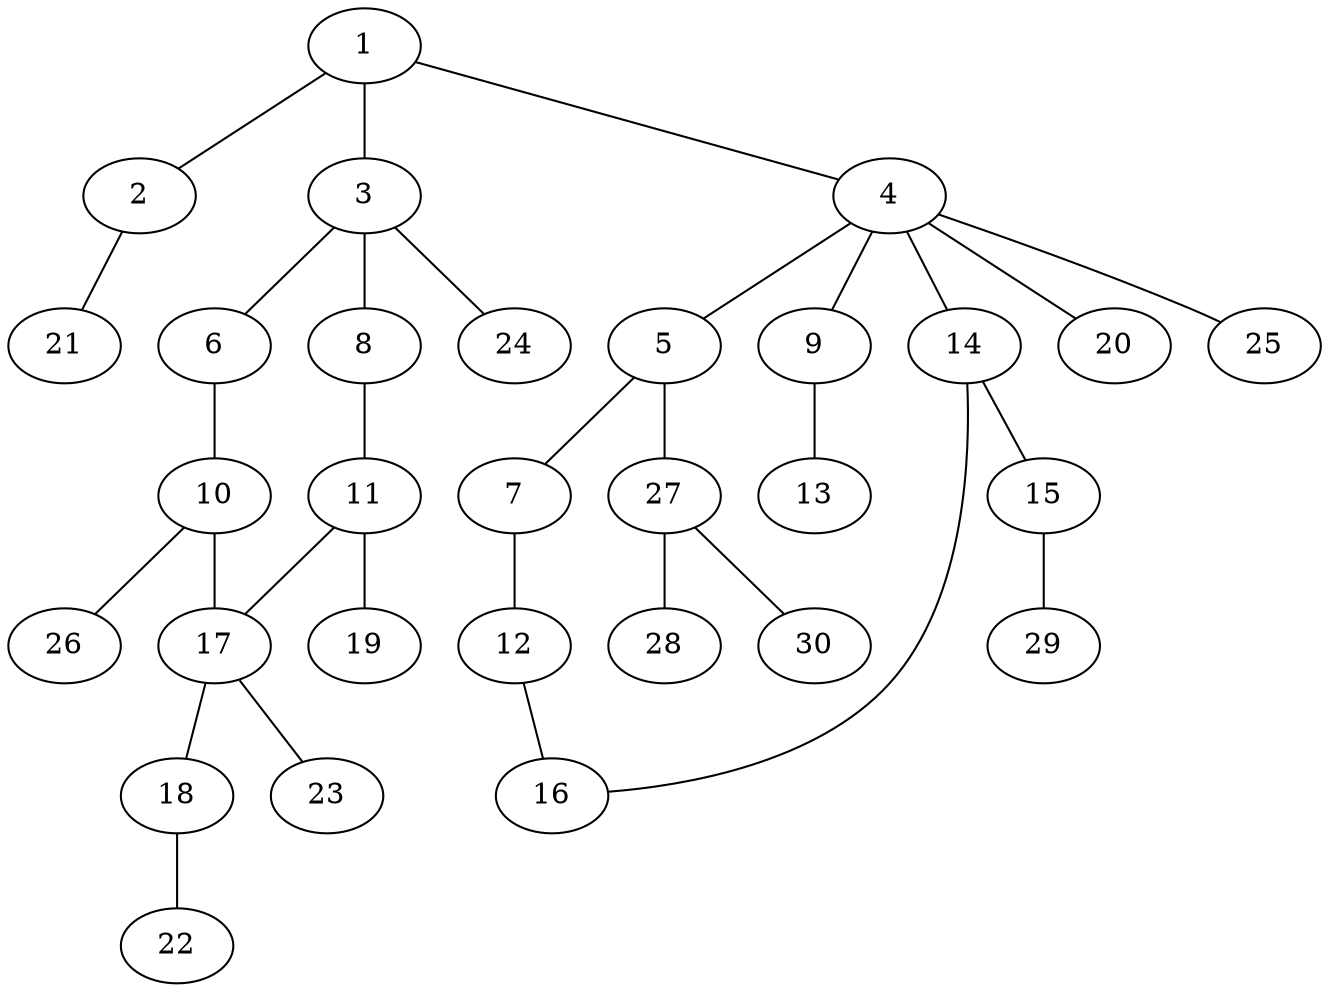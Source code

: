 graph graphname {1--2
1--3
1--4
2--21
3--6
3--8
3--24
4--5
4--9
4--14
4--20
4--25
5--7
5--27
6--10
7--12
8--11
9--13
10--17
10--26
11--17
11--19
12--16
14--15
14--16
15--29
17--18
17--23
18--22
27--28
27--30
}
